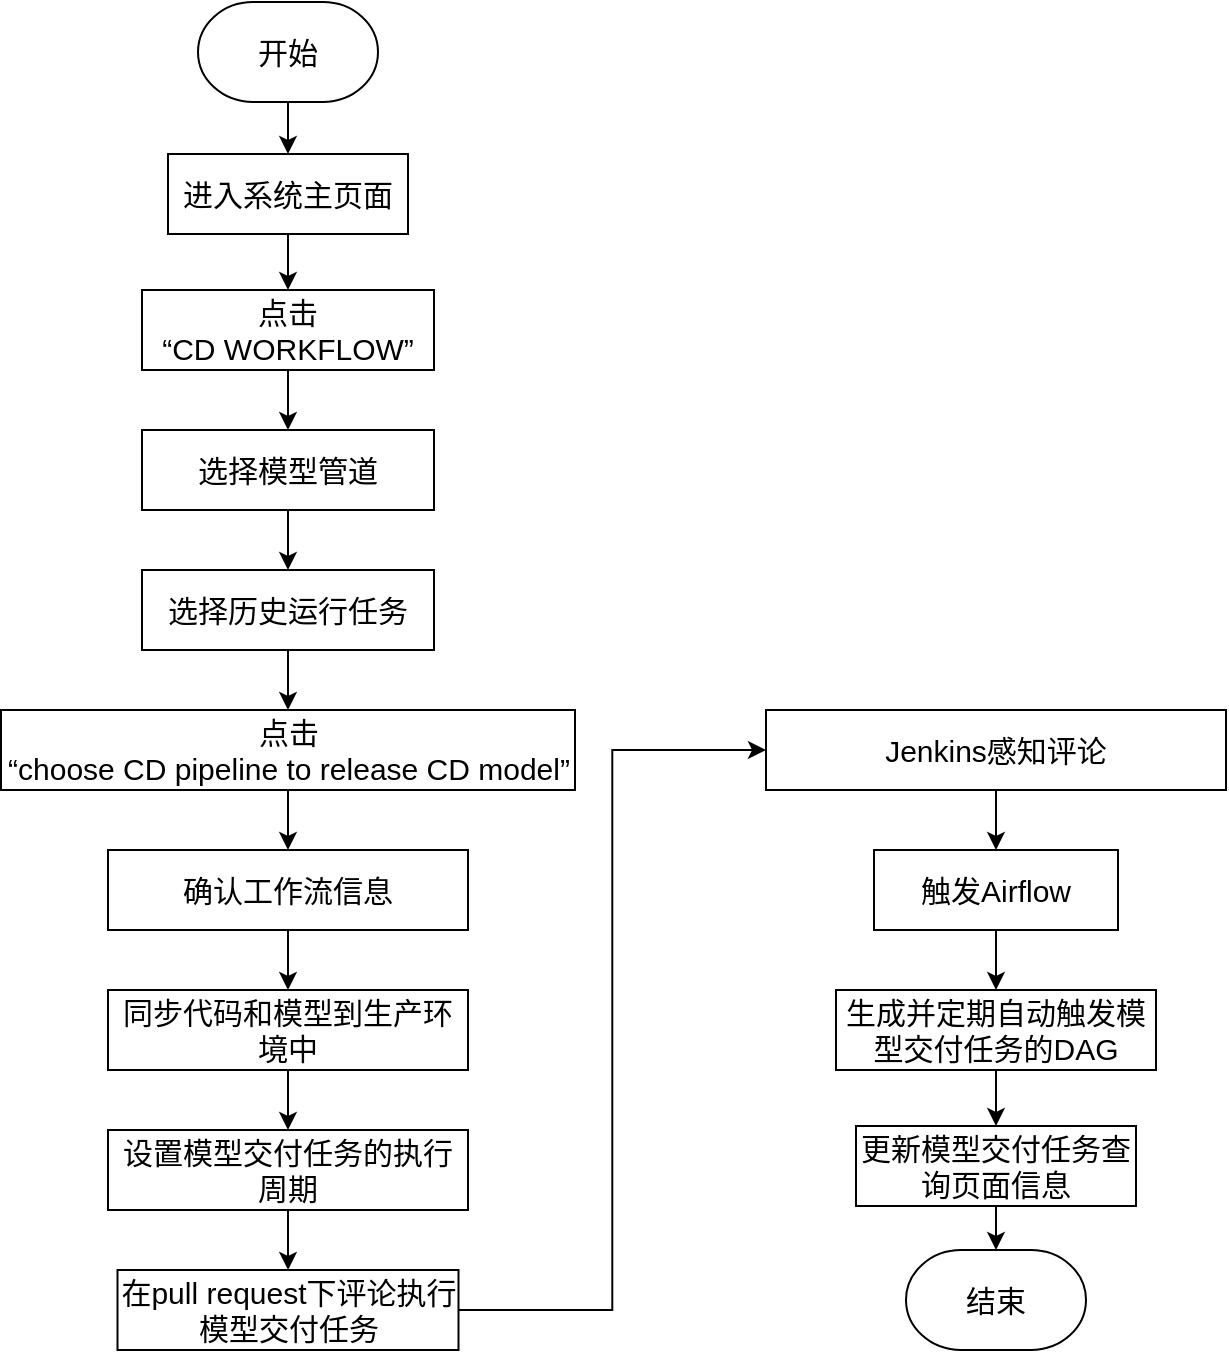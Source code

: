 <mxfile version="14.6.9" type="github">
  <diagram id="ifrcHjR2s2CyXcALeK9n" name="第 1 页">
    <mxGraphModel dx="1117" dy="624" grid="1" gridSize="10" guides="1" tooltips="1" connect="1" arrows="1" fold="1" page="1" pageScale="1" pageWidth="827" pageHeight="1169" math="0" shadow="0">
      <root>
        <mxCell id="0" />
        <mxCell id="1" parent="0" />
        <mxCell id="tka6Fen1VaplqWncl_Fh-37" style="edgeStyle=orthogonalEdgeStyle;rounded=0;orthogonalLoop=1;jettySize=auto;html=1;exitX=0.5;exitY=1;exitDx=0;exitDy=0;exitPerimeter=0;" edge="1" parent="1" source="tka6Fen1VaplqWncl_Fh-1" target="tka6Fen1VaplqWncl_Fh-35">
          <mxGeometry relative="1" as="geometry" />
        </mxCell>
        <mxCell id="tka6Fen1VaplqWncl_Fh-1" value="开始" style="strokeWidth=1;html=1;shape=mxgraph.flowchart.terminator;whiteSpace=wrap;rounded=1;glass=0;fontSize=15;" vertex="1" parent="1">
          <mxGeometry x="168" y="36" width="90" height="50" as="geometry" />
        </mxCell>
        <mxCell id="tka6Fen1VaplqWncl_Fh-13" style="edgeStyle=orthogonalEdgeStyle;rounded=0;orthogonalLoop=1;jettySize=auto;html=1;exitX=0.5;exitY=1;exitDx=0;exitDy=0;" edge="1" parent="1" source="tka6Fen1VaplqWncl_Fh-2" target="tka6Fen1VaplqWncl_Fh-4">
          <mxGeometry relative="1" as="geometry" />
        </mxCell>
        <mxCell id="tka6Fen1VaplqWncl_Fh-2" value="&lt;span style=&quot;font-size: 15px&quot;&gt;点击&lt;br&gt;“CD WORKFLOW”&lt;/span&gt;" style="rounded=0;whiteSpace=wrap;html=1;" vertex="1" parent="1">
          <mxGeometry x="140" y="180" width="146" height="40" as="geometry" />
        </mxCell>
        <mxCell id="tka6Fen1VaplqWncl_Fh-16" style="edgeStyle=orthogonalEdgeStyle;rounded=0;orthogonalLoop=1;jettySize=auto;html=1;exitX=0.5;exitY=1;exitDx=0;exitDy=0;entryX=0.5;entryY=0;entryDx=0;entryDy=0;" edge="1" parent="1" source="tka6Fen1VaplqWncl_Fh-3" target="tka6Fen1VaplqWncl_Fh-6">
          <mxGeometry relative="1" as="geometry" />
        </mxCell>
        <mxCell id="tka6Fen1VaplqWncl_Fh-3" value="&lt;span style=&quot;font-size: 15px&quot;&gt;点击&lt;br&gt;“choose CD pipeline to release CD model”&lt;/span&gt;" style="rounded=0;whiteSpace=wrap;html=1;" vertex="1" parent="1">
          <mxGeometry x="69.5" y="390" width="287" height="40" as="geometry" />
        </mxCell>
        <mxCell id="tka6Fen1VaplqWncl_Fh-14" style="edgeStyle=orthogonalEdgeStyle;rounded=0;orthogonalLoop=1;jettySize=auto;html=1;exitX=0.5;exitY=1;exitDx=0;exitDy=0;" edge="1" parent="1" source="tka6Fen1VaplqWncl_Fh-4" target="tka6Fen1VaplqWncl_Fh-5">
          <mxGeometry relative="1" as="geometry" />
        </mxCell>
        <mxCell id="tka6Fen1VaplqWncl_Fh-4" value="&lt;span style=&quot;font-size: 15px&quot;&gt;选择模型管道&lt;/span&gt;" style="rounded=0;whiteSpace=wrap;html=1;" vertex="1" parent="1">
          <mxGeometry x="140" y="250" width="146" height="40" as="geometry" />
        </mxCell>
        <mxCell id="tka6Fen1VaplqWncl_Fh-15" style="edgeStyle=orthogonalEdgeStyle;rounded=0;orthogonalLoop=1;jettySize=auto;html=1;exitX=0.5;exitY=1;exitDx=0;exitDy=0;entryX=0.5;entryY=0;entryDx=0;entryDy=0;" edge="1" parent="1" source="tka6Fen1VaplqWncl_Fh-5" target="tka6Fen1VaplqWncl_Fh-3">
          <mxGeometry relative="1" as="geometry" />
        </mxCell>
        <mxCell id="tka6Fen1VaplqWncl_Fh-5" value="&lt;span style=&quot;font-size: 15px&quot;&gt;选择历史运行任务&lt;/span&gt;" style="rounded=0;whiteSpace=wrap;html=1;" vertex="1" parent="1">
          <mxGeometry x="140" y="320" width="146" height="40" as="geometry" />
        </mxCell>
        <mxCell id="tka6Fen1VaplqWncl_Fh-22" style="edgeStyle=orthogonalEdgeStyle;rounded=0;orthogonalLoop=1;jettySize=auto;html=1;exitX=0.5;exitY=1;exitDx=0;exitDy=0;entryX=0.5;entryY=0;entryDx=0;entryDy=0;" edge="1" parent="1" source="tka6Fen1VaplqWncl_Fh-6" target="tka6Fen1VaplqWncl_Fh-21">
          <mxGeometry relative="1" as="geometry" />
        </mxCell>
        <mxCell id="tka6Fen1VaplqWncl_Fh-6" value="&lt;span style=&quot;font-size: 15px&quot;&gt;确认工作流信息&lt;br&gt;&lt;/span&gt;" style="rounded=0;whiteSpace=wrap;html=1;" vertex="1" parent="1">
          <mxGeometry x="123" y="460" width="180" height="40" as="geometry" />
        </mxCell>
        <mxCell id="tka6Fen1VaplqWncl_Fh-18" style="edgeStyle=orthogonalEdgeStyle;rounded=0;orthogonalLoop=1;jettySize=auto;html=1;exitX=0.5;exitY=1;exitDx=0;exitDy=0;" edge="1" parent="1" source="tka6Fen1VaplqWncl_Fh-7" target="tka6Fen1VaplqWncl_Fh-8">
          <mxGeometry relative="1" as="geometry" />
        </mxCell>
        <mxCell id="tka6Fen1VaplqWncl_Fh-7" value="&lt;span style=&quot;font-size: 15px&quot;&gt;设置模型交付任务的执行周期&lt;br&gt;&lt;/span&gt;" style="rounded=0;whiteSpace=wrap;html=1;" vertex="1" parent="1">
          <mxGeometry x="123" y="600" width="180" height="40" as="geometry" />
        </mxCell>
        <mxCell id="tka6Fen1VaplqWncl_Fh-26" style="edgeStyle=orthogonalEdgeStyle;rounded=0;orthogonalLoop=1;jettySize=auto;html=1;exitX=1;exitY=0.5;exitDx=0;exitDy=0;entryX=0;entryY=0.5;entryDx=0;entryDy=0;" edge="1" parent="1" source="tka6Fen1VaplqWncl_Fh-8" target="tka6Fen1VaplqWncl_Fh-11">
          <mxGeometry relative="1" as="geometry" />
        </mxCell>
        <mxCell id="tka6Fen1VaplqWncl_Fh-8" value="&lt;span style=&quot;font-size: 15px&quot;&gt;在pull request下评论执行模型交付任务&lt;/span&gt;&lt;span style=&quot;font-size: 15px&quot;&gt;&lt;br&gt;&lt;/span&gt;" style="rounded=0;whiteSpace=wrap;html=1;" vertex="1" parent="1">
          <mxGeometry x="127.75" y="670" width="170.5" height="40" as="geometry" />
        </mxCell>
        <mxCell id="tka6Fen1VaplqWncl_Fh-31" style="edgeStyle=orthogonalEdgeStyle;rounded=0;orthogonalLoop=1;jettySize=auto;html=1;exitX=0.5;exitY=1;exitDx=0;exitDy=0;entryX=0.5;entryY=0;entryDx=0;entryDy=0;" edge="1" parent="1" source="tka6Fen1VaplqWncl_Fh-11" target="tka6Fen1VaplqWncl_Fh-27">
          <mxGeometry relative="1" as="geometry" />
        </mxCell>
        <mxCell id="tka6Fen1VaplqWncl_Fh-11" value="&lt;span style=&quot;font-size: 15px&quot;&gt;Jenkins感知评论&lt;/span&gt;&lt;span style=&quot;font-size: 15px&quot;&gt;&lt;br&gt;&lt;/span&gt;" style="rounded=0;whiteSpace=wrap;html=1;" vertex="1" parent="1">
          <mxGeometry x="452" y="390" width="230" height="40" as="geometry" />
        </mxCell>
        <mxCell id="tka6Fen1VaplqWncl_Fh-23" style="edgeStyle=orthogonalEdgeStyle;rounded=0;orthogonalLoop=1;jettySize=auto;html=1;exitX=0.5;exitY=1;exitDx=0;exitDy=0;entryX=0.5;entryY=0;entryDx=0;entryDy=0;" edge="1" parent="1" source="tka6Fen1VaplqWncl_Fh-21" target="tka6Fen1VaplqWncl_Fh-7">
          <mxGeometry relative="1" as="geometry" />
        </mxCell>
        <mxCell id="tka6Fen1VaplqWncl_Fh-21" value="&lt;span style=&quot;font-size: 15px&quot;&gt;同步&lt;/span&gt;&lt;span style=&quot;font-size: 15px&quot;&gt;代码和模型到生产环境中&lt;br&gt;&lt;/span&gt;" style="rounded=0;whiteSpace=wrap;html=1;" vertex="1" parent="1">
          <mxGeometry x="123" y="530" width="180" height="40" as="geometry" />
        </mxCell>
        <mxCell id="tka6Fen1VaplqWncl_Fh-32" style="edgeStyle=orthogonalEdgeStyle;rounded=0;orthogonalLoop=1;jettySize=auto;html=1;exitX=0.5;exitY=1;exitDx=0;exitDy=0;" edge="1" parent="1" source="tka6Fen1VaplqWncl_Fh-27" target="tka6Fen1VaplqWncl_Fh-28">
          <mxGeometry relative="1" as="geometry" />
        </mxCell>
        <mxCell id="tka6Fen1VaplqWncl_Fh-27" value="&lt;span style=&quot;font-size: 15px&quot;&gt;触发Airflow&lt;/span&gt;&lt;span style=&quot;font-size: 15px&quot;&gt;&lt;br&gt;&lt;/span&gt;" style="rounded=0;whiteSpace=wrap;html=1;" vertex="1" parent="1">
          <mxGeometry x="506" y="460" width="122" height="40" as="geometry" />
        </mxCell>
        <mxCell id="tka6Fen1VaplqWncl_Fh-33" style="edgeStyle=orthogonalEdgeStyle;rounded=0;orthogonalLoop=1;jettySize=auto;html=1;exitX=0.5;exitY=1;exitDx=0;exitDy=0;" edge="1" parent="1" source="tka6Fen1VaplqWncl_Fh-28" target="tka6Fen1VaplqWncl_Fh-29">
          <mxGeometry relative="1" as="geometry" />
        </mxCell>
        <mxCell id="tka6Fen1VaplqWncl_Fh-28" value="&lt;span style=&quot;font-size: 15px&quot;&gt;生成并定期自动触发模型交付任务的DAG&lt;br&gt;&lt;/span&gt;" style="rounded=0;whiteSpace=wrap;html=1;" vertex="1" parent="1">
          <mxGeometry x="487" y="530" width="160" height="40" as="geometry" />
        </mxCell>
        <mxCell id="tka6Fen1VaplqWncl_Fh-34" style="edgeStyle=orthogonalEdgeStyle;rounded=0;orthogonalLoop=1;jettySize=auto;html=1;exitX=0.5;exitY=1;exitDx=0;exitDy=0;" edge="1" parent="1" source="tka6Fen1VaplqWncl_Fh-29" target="tka6Fen1VaplqWncl_Fh-30">
          <mxGeometry relative="1" as="geometry" />
        </mxCell>
        <mxCell id="tka6Fen1VaplqWncl_Fh-29" value="&lt;span style=&quot;font-size: 15px&quot;&gt;更新模型交付任务查询页面信息&lt;br&gt;&lt;/span&gt;" style="rounded=0;whiteSpace=wrap;html=1;" vertex="1" parent="1">
          <mxGeometry x="497" y="598" width="140" height="40" as="geometry" />
        </mxCell>
        <mxCell id="tka6Fen1VaplqWncl_Fh-30" value="结束" style="strokeWidth=1;html=1;shape=mxgraph.flowchart.terminator;whiteSpace=wrap;rounded=1;glass=0;fontSize=15;" vertex="1" parent="1">
          <mxGeometry x="522" y="660" width="90" height="50" as="geometry" />
        </mxCell>
        <mxCell id="tka6Fen1VaplqWncl_Fh-36" style="edgeStyle=orthogonalEdgeStyle;rounded=0;orthogonalLoop=1;jettySize=auto;html=1;exitX=0.5;exitY=1;exitDx=0;exitDy=0;" edge="1" parent="1" source="tka6Fen1VaplqWncl_Fh-35" target="tka6Fen1VaplqWncl_Fh-2">
          <mxGeometry relative="1" as="geometry" />
        </mxCell>
        <mxCell id="tka6Fen1VaplqWncl_Fh-35" value="&lt;font style=&quot;font-size: 15px&quot;&gt;进入系统主页面&lt;/font&gt;" style="rounded=0;whiteSpace=wrap;html=1;" vertex="1" parent="1">
          <mxGeometry x="153" y="112" width="120" height="40" as="geometry" />
        </mxCell>
      </root>
    </mxGraphModel>
  </diagram>
</mxfile>
